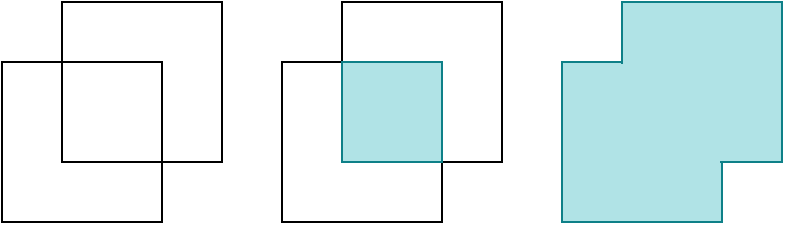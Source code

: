 <mxfile version="14.5.1" type="device"><diagram id="7NNpPLcnZA-dXnwiNYr4" name="Page-1"><mxGraphModel dx="981" dy="563" grid="1" gridSize="10" guides="1" tooltips="1" connect="1" arrows="1" fold="1" page="1" pageScale="1" pageWidth="1169" pageHeight="827" math="0" shadow="0"><root><mxCell id="0"/><mxCell id="1" parent="0"/><mxCell id="ASmEyEi1fMenv4rk5KfM-1" value="" style="whiteSpace=wrap;html=1;aspect=fixed;" vertex="1" parent="1"><mxGeometry x="40" y="80" width="80" height="80" as="geometry"/></mxCell><mxCell id="ASmEyEi1fMenv4rk5KfM-2" value="" style="whiteSpace=wrap;html=1;aspect=fixed;fillColor=none;" vertex="1" parent="1"><mxGeometry x="70" y="50" width="80" height="80" as="geometry"/></mxCell><mxCell id="ASmEyEi1fMenv4rk5KfM-3" value="" style="whiteSpace=wrap;html=1;aspect=fixed;" vertex="1" parent="1"><mxGeometry x="180" y="80" width="80" height="80" as="geometry"/></mxCell><mxCell id="ASmEyEi1fMenv4rk5KfM-4" value="" style="whiteSpace=wrap;html=1;aspect=fixed;fillColor=none;" vertex="1" parent="1"><mxGeometry x="210" y="50" width="80" height="80" as="geometry"/></mxCell><mxCell id="ASmEyEi1fMenv4rk5KfM-5" value="" style="whiteSpace=wrap;html=1;aspect=fixed;fillColor=#b0e3e6;strokeColor=#0e8088;" vertex="1" parent="1"><mxGeometry x="320" y="80" width="80" height="80" as="geometry"/></mxCell><mxCell id="ASmEyEi1fMenv4rk5KfM-6" value="" style="whiteSpace=wrap;html=1;aspect=fixed;fillColor=#b0e3e6;strokeColor=#0e8088;" vertex="1" parent="1"><mxGeometry x="350" y="50" width="80" height="80" as="geometry"/></mxCell><mxCell id="ASmEyEi1fMenv4rk5KfM-7" value="" style="whiteSpace=wrap;html=1;aspect=fixed;fillColor=#b0e3e6;strokeColor=#0e8088;" vertex="1" parent="1"><mxGeometry x="210" y="80" width="50" height="50" as="geometry"/></mxCell><mxCell id="ASmEyEi1fMenv4rk5KfM-8" value="" style="whiteSpace=wrap;html=1;aspect=fixed;fillColor=#b0e3e6;strokeColor=none;" vertex="1" parent="1"><mxGeometry x="338" y="81" width="61" height="61" as="geometry"/></mxCell></root></mxGraphModel></diagram></mxfile>
